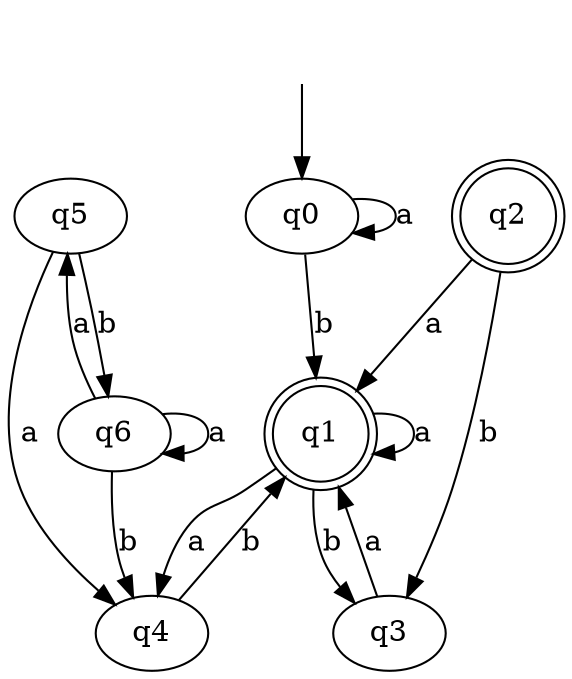 digraph {
	start [style = "invis"]
	start -> "q0"
	"q0"
	"q0" -> "q0"
[label = "a"]	"q1" [shape=doublecircle]
	"q0" -> "q1"
[label = "b"]	"q1" -> "q1"
[label = "a"]	"q4"
	"q1" -> "q4"
[label = "a"]	"q3"
	"q1" -> "q3"
[label = "b"]	"q4" -> "q1"
[label = "b"]	"q3" -> "q1"
[label = "a"]	"q2" [shape=doublecircle]
	"q2" -> "q1"
[label = "a"]	"q2" -> "q3"
[label = "b"]	"q5"
	"q5" -> "q4"
[label = "a"]	"q6"
	"q5" -> "q6"
[label = "b"]	"q6" -> "q5"
[label = "a"]	"q6" -> "q4"
[label = "b"]	"q6" -> "q6"
[label = "a"]}